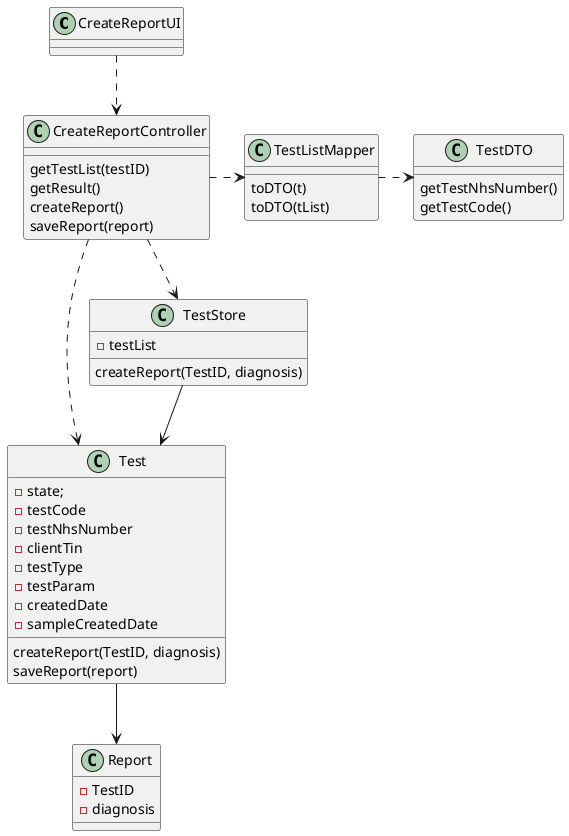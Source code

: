 @startuml

class CreateReportUI {

}

class CreateReportController{
getTestList(testID)
getResult()
createReport()
saveReport(report)

}

class TestListMapper{
toDTO(t)
toDTO(tList)
}

class TestDTO{
getTestNhsNumber()
getTestCode()
}

class Test{
-state;
-testCode
-testNhsNumber
-clientTin
-testType
-testParam
-createdDate
-sampleCreatedDate

createReport(TestID, diagnosis)
saveReport(report)
 }

class TestStore{
-testList
createReport(TestID, diagnosis)
}

class Report{
-TestID
-diagnosis

}

CreateReportUI ..> CreateReportController
CreateReportController .> TestListMapper
TestListMapper .> TestDTO
CreateReportController ..> Test
CreateReportController ..> TestStore
TestStore --> Test
Test --> Report

@enduml
